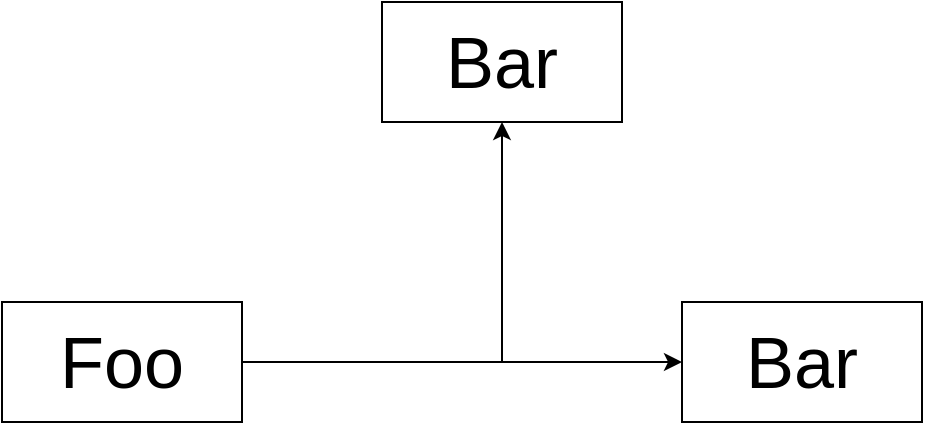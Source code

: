<mxfile version="24.8.9">
  <diagram name="Page-1" id="gQ9d3e5PHeGO4oDS4kBh">
    <mxGraphModel dx="794" dy="458" grid="1" gridSize="10" guides="1" tooltips="1" connect="1" arrows="1" fold="1" page="1" pageScale="1" pageWidth="827" pageHeight="1169" math="0" shadow="0">
      <root>
        <mxCell id="0" />
        <mxCell id="1" parent="0" />
        <mxCell id="7GxGBZKl_kj-n54RxsFo-4" style="edgeStyle=orthogonalEdgeStyle;rounded=0;orthogonalLoop=1;jettySize=auto;html=1;entryX=0;entryY=0.5;entryDx=0;entryDy=0;" parent="1" source="7GxGBZKl_kj-n54RxsFo-2" target="7GxGBZKl_kj-n54RxsFo-3" edge="1">
          <mxGeometry relative="1" as="geometry" />
        </mxCell>
        <mxCell id="6tXt8Tqpjw7fGwFyOHLY-2" style="edgeStyle=orthogonalEdgeStyle;rounded=0;orthogonalLoop=1;jettySize=auto;html=1;entryX=0.5;entryY=1;entryDx=0;entryDy=0;" edge="1" parent="1" source="7GxGBZKl_kj-n54RxsFo-2" target="6tXt8Tqpjw7fGwFyOHLY-1">
          <mxGeometry relative="1" as="geometry" />
        </mxCell>
        <mxCell id="7GxGBZKl_kj-n54RxsFo-2" value="&lt;font style=&quot;font-size: 36px;&quot;&gt;Foo&lt;/font&gt;" style="rounded=0;whiteSpace=wrap;html=1;" parent="1" vertex="1">
          <mxGeometry x="170" y="310" width="120" height="60" as="geometry" />
        </mxCell>
        <mxCell id="7GxGBZKl_kj-n54RxsFo-3" value="&lt;font style=&quot;font-size: 36px;&quot;&gt;Bar&lt;/font&gt;" style="rounded=0;whiteSpace=wrap;html=1;" parent="1" vertex="1">
          <mxGeometry x="510" y="310" width="120" height="60" as="geometry" />
        </mxCell>
        <mxCell id="6tXt8Tqpjw7fGwFyOHLY-1" value="&lt;font style=&quot;font-size: 36px;&quot;&gt;Bar&lt;/font&gt;" style="rounded=0;whiteSpace=wrap;html=1;" vertex="1" parent="1">
          <mxGeometry x="360" y="160" width="120" height="60" as="geometry" />
        </mxCell>
      </root>
    </mxGraphModel>
  </diagram>
</mxfile>
